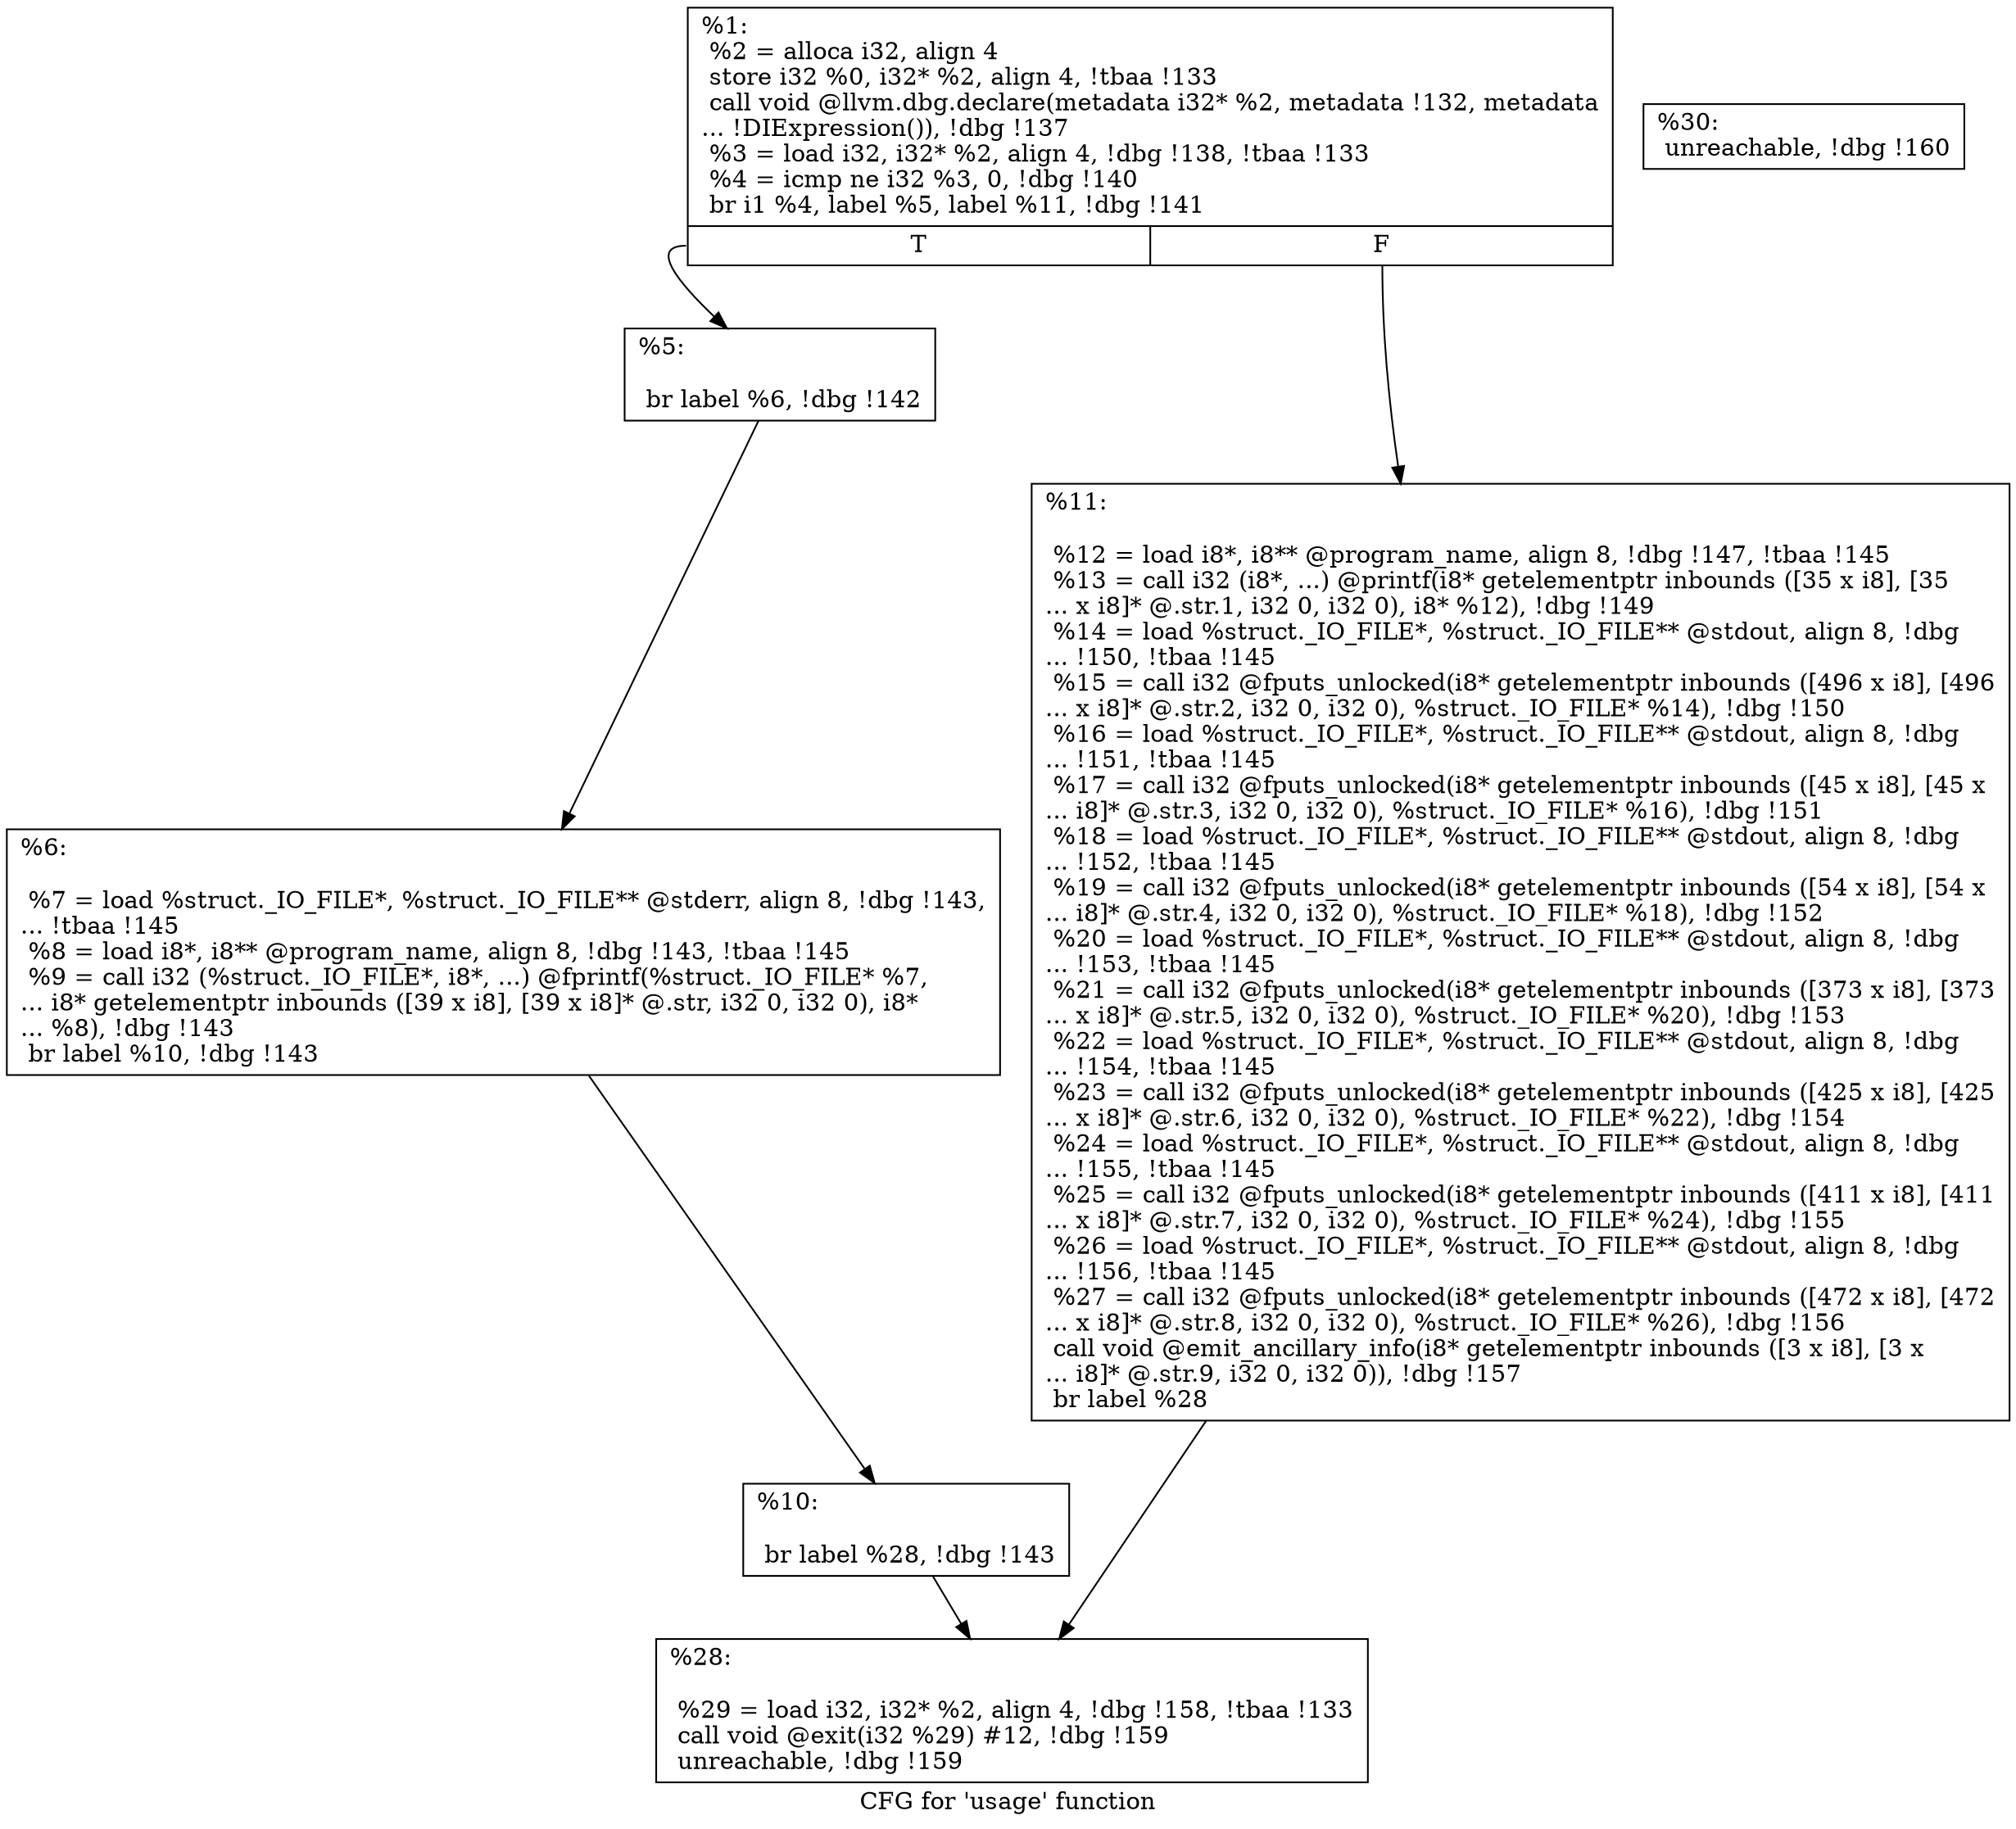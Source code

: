 digraph "CFG for 'usage' function" {
	label="CFG for 'usage' function";

	Node0x1295160 [shape=record,label="{%1:\l  %2 = alloca i32, align 4\l  store i32 %0, i32* %2, align 4, !tbaa !133\l  call void @llvm.dbg.declare(metadata i32* %2, metadata !132, metadata\l... !DIExpression()), !dbg !137\l  %3 = load i32, i32* %2, align 4, !dbg !138, !tbaa !133\l  %4 = icmp ne i32 %3, 0, !dbg !140\l  br i1 %4, label %5, label %11, !dbg !141\l|{<s0>T|<s1>F}}"];
	Node0x1295160:s0 -> Node0x12bc040;
	Node0x1295160:s1 -> Node0x12bc130;
	Node0x12bc040 [shape=record,label="{%5:\l\l  br label %6, !dbg !142\l}"];
	Node0x12bc040 -> Node0x12bc090;
	Node0x12bc090 [shape=record,label="{%6:\l\l  %7 = load %struct._IO_FILE*, %struct._IO_FILE** @stderr, align 8, !dbg !143,\l... !tbaa !145\l  %8 = load i8*, i8** @program_name, align 8, !dbg !143, !tbaa !145\l  %9 = call i32 (%struct._IO_FILE*, i8*, ...) @fprintf(%struct._IO_FILE* %7,\l... i8* getelementptr inbounds ([39 x i8], [39 x i8]* @.str, i32 0, i32 0), i8*\l... %8), !dbg !143\l  br label %10, !dbg !143\l}"];
	Node0x12bc090 -> Node0x12bc0e0;
	Node0x12bc0e0 [shape=record,label="{%10:\l\l  br label %28, !dbg !143\l}"];
	Node0x12bc0e0 -> Node0x12bc180;
	Node0x12bc130 [shape=record,label="{%11:\l\l  %12 = load i8*, i8** @program_name, align 8, !dbg !147, !tbaa !145\l  %13 = call i32 (i8*, ...) @printf(i8* getelementptr inbounds ([35 x i8], [35\l... x i8]* @.str.1, i32 0, i32 0), i8* %12), !dbg !149\l  %14 = load %struct._IO_FILE*, %struct._IO_FILE** @stdout, align 8, !dbg\l... !150, !tbaa !145\l  %15 = call i32 @fputs_unlocked(i8* getelementptr inbounds ([496 x i8], [496\l... x i8]* @.str.2, i32 0, i32 0), %struct._IO_FILE* %14), !dbg !150\l  %16 = load %struct._IO_FILE*, %struct._IO_FILE** @stdout, align 8, !dbg\l... !151, !tbaa !145\l  %17 = call i32 @fputs_unlocked(i8* getelementptr inbounds ([45 x i8], [45 x\l... i8]* @.str.3, i32 0, i32 0), %struct._IO_FILE* %16), !dbg !151\l  %18 = load %struct._IO_FILE*, %struct._IO_FILE** @stdout, align 8, !dbg\l... !152, !tbaa !145\l  %19 = call i32 @fputs_unlocked(i8* getelementptr inbounds ([54 x i8], [54 x\l... i8]* @.str.4, i32 0, i32 0), %struct._IO_FILE* %18), !dbg !152\l  %20 = load %struct._IO_FILE*, %struct._IO_FILE** @stdout, align 8, !dbg\l... !153, !tbaa !145\l  %21 = call i32 @fputs_unlocked(i8* getelementptr inbounds ([373 x i8], [373\l... x i8]* @.str.5, i32 0, i32 0), %struct._IO_FILE* %20), !dbg !153\l  %22 = load %struct._IO_FILE*, %struct._IO_FILE** @stdout, align 8, !dbg\l... !154, !tbaa !145\l  %23 = call i32 @fputs_unlocked(i8* getelementptr inbounds ([425 x i8], [425\l... x i8]* @.str.6, i32 0, i32 0), %struct._IO_FILE* %22), !dbg !154\l  %24 = load %struct._IO_FILE*, %struct._IO_FILE** @stdout, align 8, !dbg\l... !155, !tbaa !145\l  %25 = call i32 @fputs_unlocked(i8* getelementptr inbounds ([411 x i8], [411\l... x i8]* @.str.7, i32 0, i32 0), %struct._IO_FILE* %24), !dbg !155\l  %26 = load %struct._IO_FILE*, %struct._IO_FILE** @stdout, align 8, !dbg\l... !156, !tbaa !145\l  %27 = call i32 @fputs_unlocked(i8* getelementptr inbounds ([472 x i8], [472\l... x i8]* @.str.8, i32 0, i32 0), %struct._IO_FILE* %26), !dbg !156\l  call void @emit_ancillary_info(i8* getelementptr inbounds ([3 x i8], [3 x\l... i8]* @.str.9, i32 0, i32 0)), !dbg !157\l  br label %28\l}"];
	Node0x12bc130 -> Node0x12bc180;
	Node0x12bc180 [shape=record,label="{%28:\l\l  %29 = load i32, i32* %2, align 4, !dbg !158, !tbaa !133\l  call void @exit(i32 %29) #12, !dbg !159\l  unreachable, !dbg !159\l}"];
	Node0x12bc1d0 [shape=record,label="{%30:                                                  \l  unreachable, !dbg !160\l}"];
}
